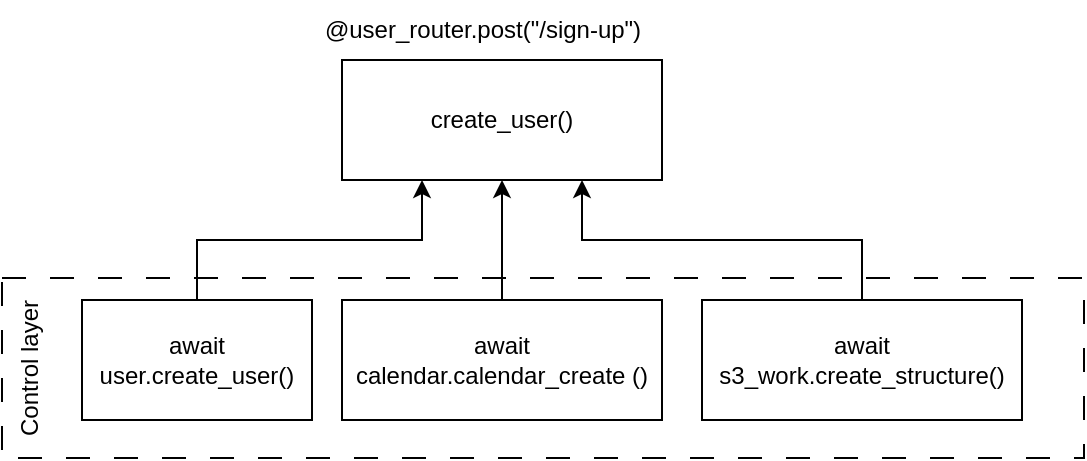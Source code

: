 <mxfile version="22.1.3" type="github">
  <diagram name="Page-1" id="JLkYXuvj8Jl2C8QypBiZ">
    <mxGraphModel dx="1363" dy="924" grid="1" gridSize="10" guides="1" tooltips="1" connect="1" arrows="1" fold="1" page="1" pageScale="1" pageWidth="850" pageHeight="1100" math="0" shadow="0">
      <root>
        <mxCell id="0" />
        <mxCell id="1" parent="0" />
        <mxCell id="Z81On6WFfKlY1YdTTwCn-7" value="Control layer" style="rounded=0;whiteSpace=wrap;html=1;horizontal=0;align=center;verticalAlign=top;dashed=1;dashPattern=12 12;" vertex="1" parent="1">
          <mxGeometry x="170" y="169" width="541" height="90" as="geometry" />
        </mxCell>
        <mxCell id="Z81On6WFfKlY1YdTTwCn-1" value="create_user()" style="rounded=0;whiteSpace=wrap;html=1;" vertex="1" parent="1">
          <mxGeometry x="340" y="60" width="160" height="60" as="geometry" />
        </mxCell>
        <mxCell id="Z81On6WFfKlY1YdTTwCn-2" value="@user_router.post(&quot;/sign-up&quot;)" style="text;html=1;align=center;verticalAlign=middle;resizable=0;points=[];autosize=1;strokeColor=none;fillColor=none;" vertex="1" parent="1">
          <mxGeometry x="320" y="30" width="180" height="30" as="geometry" />
        </mxCell>
        <mxCell id="Z81On6WFfKlY1YdTTwCn-8" style="edgeStyle=orthogonalEdgeStyle;rounded=0;orthogonalLoop=1;jettySize=auto;html=1;exitX=0.5;exitY=0;exitDx=0;exitDy=0;entryX=0.25;entryY=1;entryDx=0;entryDy=0;" edge="1" parent="1" source="Z81On6WFfKlY1YdTTwCn-3" target="Z81On6WFfKlY1YdTTwCn-1">
          <mxGeometry relative="1" as="geometry" />
        </mxCell>
        <mxCell id="Z81On6WFfKlY1YdTTwCn-3" value="await user.create_user()" style="rounded=0;whiteSpace=wrap;html=1;" vertex="1" parent="1">
          <mxGeometry x="210" y="180" width="115" height="60" as="geometry" />
        </mxCell>
        <mxCell id="Z81On6WFfKlY1YdTTwCn-9" style="edgeStyle=orthogonalEdgeStyle;rounded=0;orthogonalLoop=1;jettySize=auto;html=1;exitX=0.5;exitY=0;exitDx=0;exitDy=0;entryX=0.5;entryY=1;entryDx=0;entryDy=0;" edge="1" parent="1" source="Z81On6WFfKlY1YdTTwCn-4" target="Z81On6WFfKlY1YdTTwCn-1">
          <mxGeometry relative="1" as="geometry" />
        </mxCell>
        <mxCell id="Z81On6WFfKlY1YdTTwCn-4" value="await calendar.calendar_create ()" style="rounded=0;whiteSpace=wrap;html=1;" vertex="1" parent="1">
          <mxGeometry x="340" y="180" width="160" height="60" as="geometry" />
        </mxCell>
        <mxCell id="Z81On6WFfKlY1YdTTwCn-10" style="edgeStyle=orthogonalEdgeStyle;rounded=0;orthogonalLoop=1;jettySize=auto;html=1;exitX=0.5;exitY=0;exitDx=0;exitDy=0;entryX=0.75;entryY=1;entryDx=0;entryDy=0;" edge="1" parent="1" source="Z81On6WFfKlY1YdTTwCn-5" target="Z81On6WFfKlY1YdTTwCn-1">
          <mxGeometry relative="1" as="geometry" />
        </mxCell>
        <mxCell id="Z81On6WFfKlY1YdTTwCn-5" value="await s3_work.create_structure()" style="rounded=0;whiteSpace=wrap;html=1;" vertex="1" parent="1">
          <mxGeometry x="520" y="180" width="160" height="60" as="geometry" />
        </mxCell>
      </root>
    </mxGraphModel>
  </diagram>
</mxfile>
